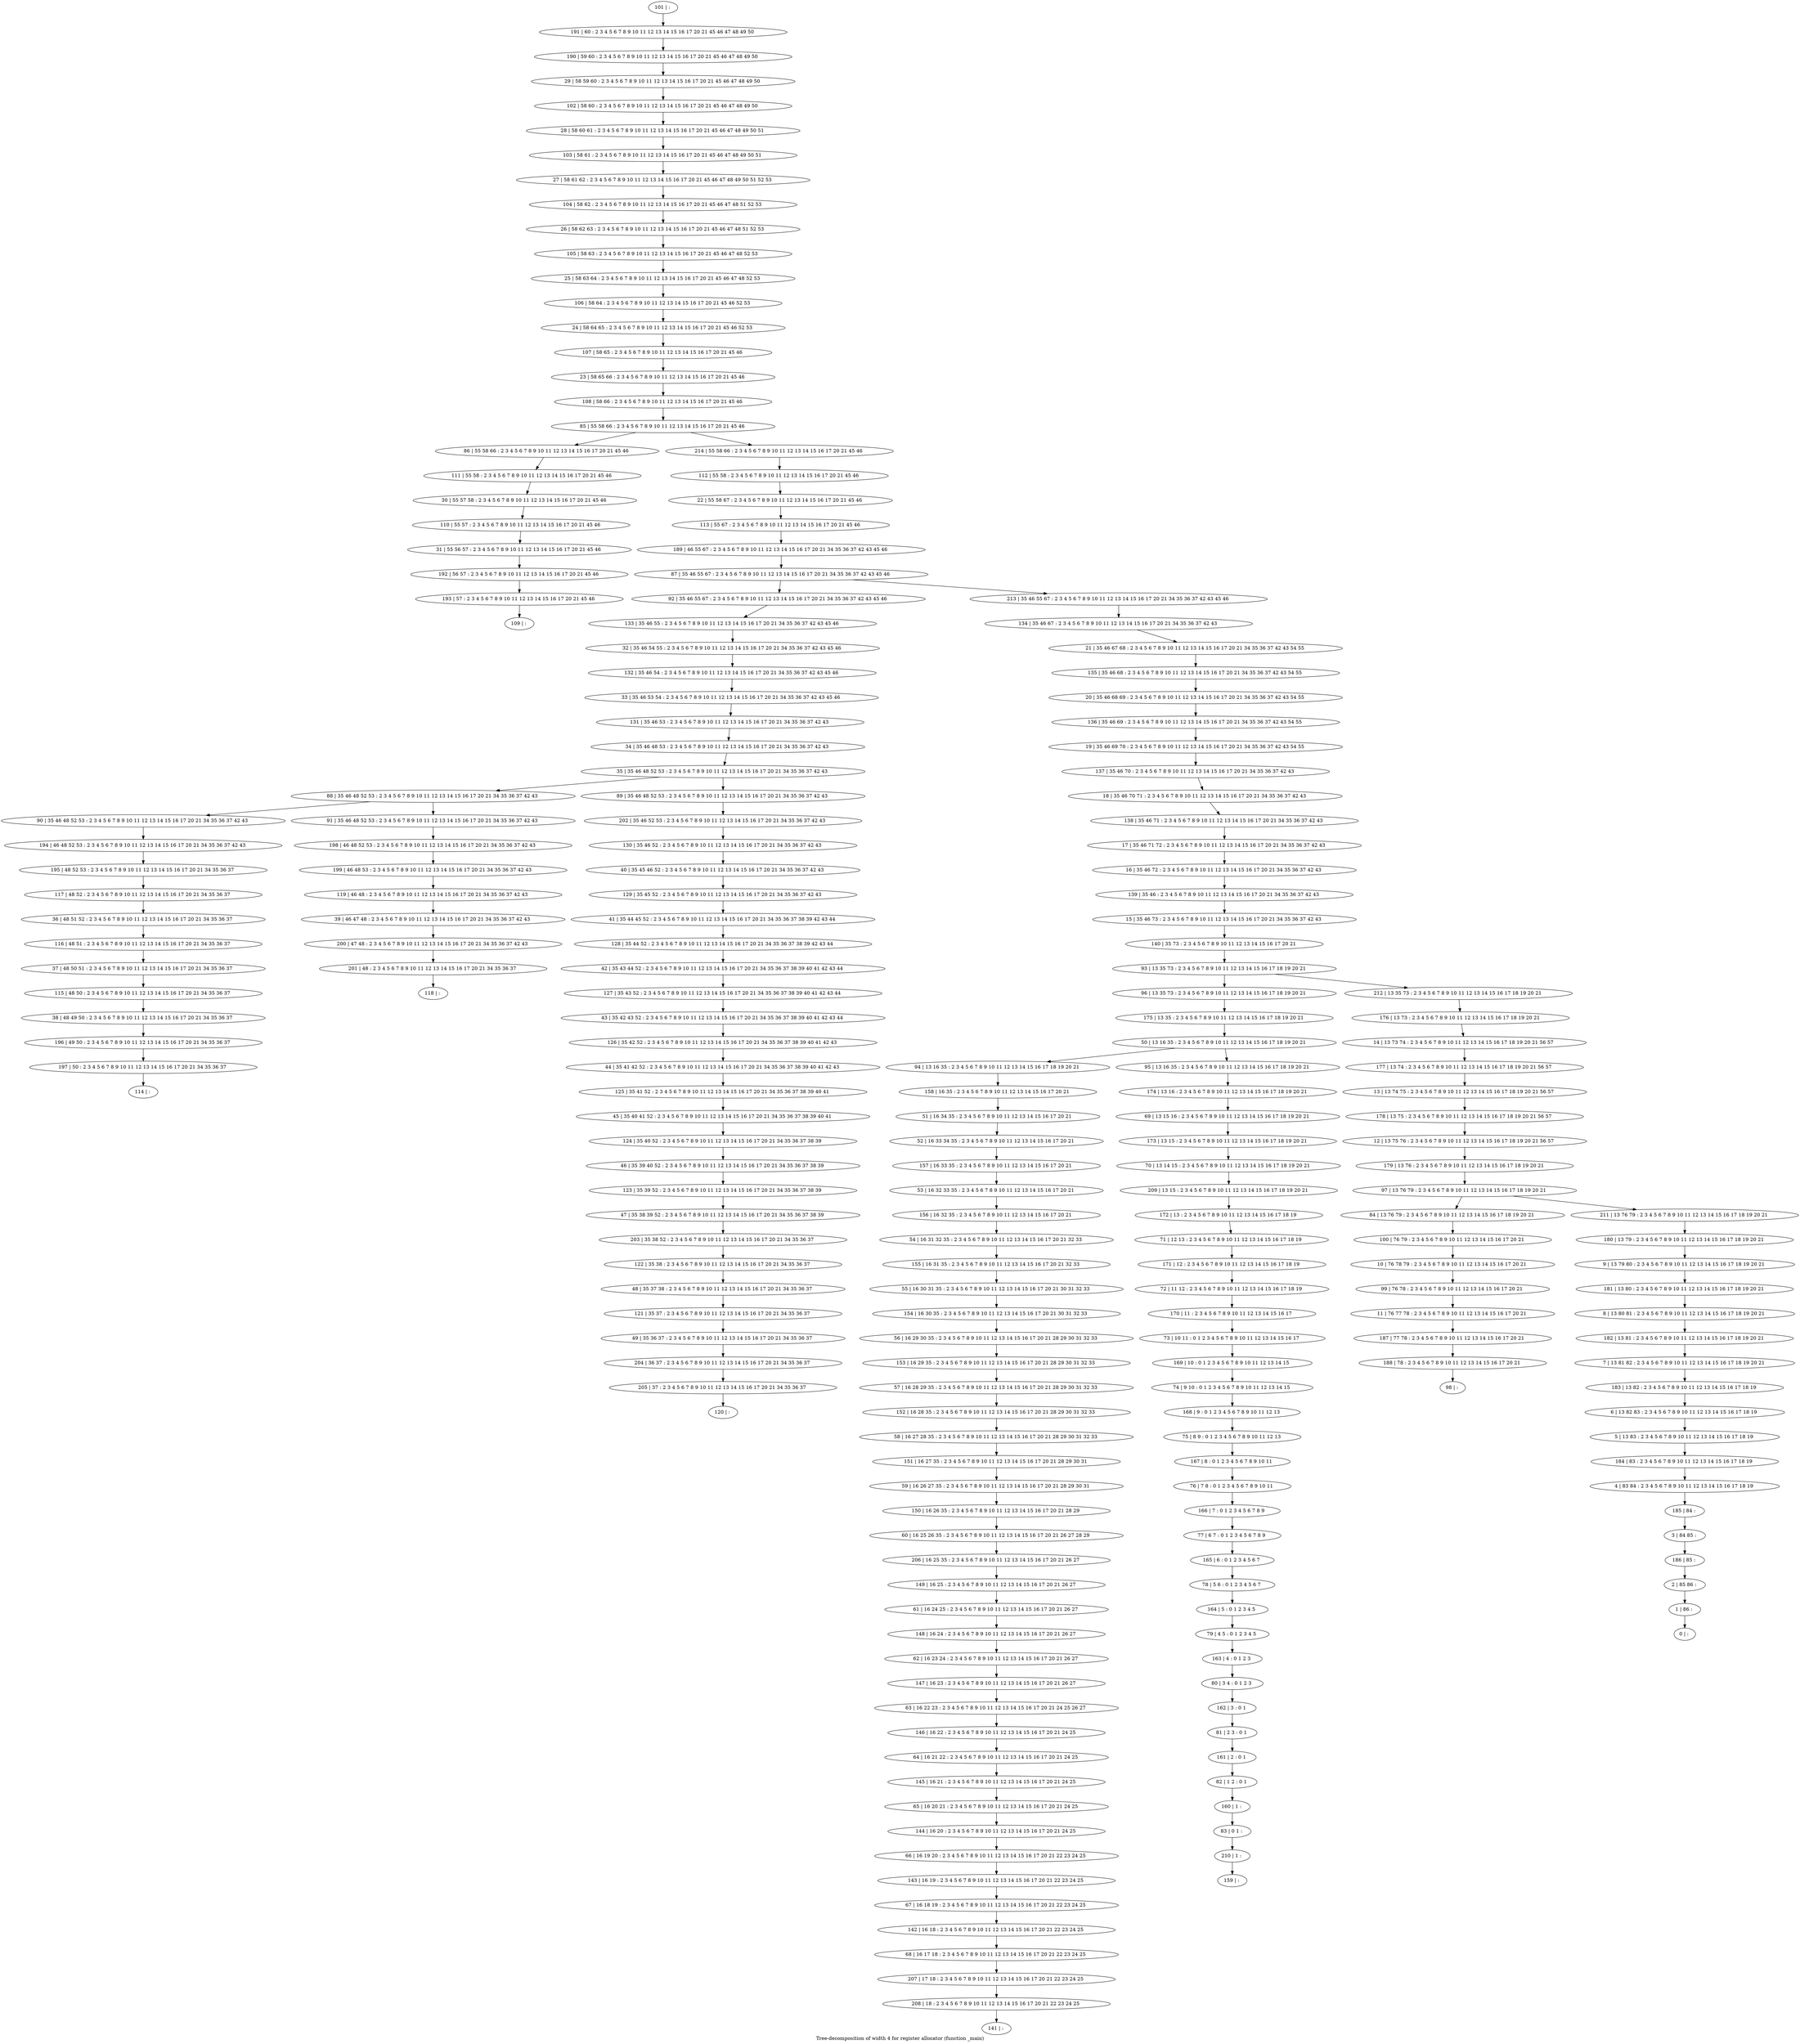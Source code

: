 digraph G {
graph [label="Tree-decomposition of width 4 for register allocator (function _main)"]
0[label="0 | : "];
1[label="1 | 86 : "];
2[label="2 | 85 86 : "];
3[label="3 | 84 85 : "];
4[label="4 | 83 84 : 2 3 4 5 6 7 8 9 10 11 12 13 14 15 16 17 18 19 "];
5[label="5 | 13 83 : 2 3 4 5 6 7 8 9 10 11 12 13 14 15 16 17 18 19 "];
6[label="6 | 13 82 83 : 2 3 4 5 6 7 8 9 10 11 12 13 14 15 16 17 18 19 "];
7[label="7 | 13 81 82 : 2 3 4 5 6 7 8 9 10 11 12 13 14 15 16 17 18 19 20 21 "];
8[label="8 | 13 80 81 : 2 3 4 5 6 7 8 9 10 11 12 13 14 15 16 17 18 19 20 21 "];
9[label="9 | 13 79 80 : 2 3 4 5 6 7 8 9 10 11 12 13 14 15 16 17 18 19 20 21 "];
10[label="10 | 76 78 79 : 2 3 4 5 6 7 8 9 10 11 12 13 14 15 16 17 20 21 "];
11[label="11 | 76 77 78 : 2 3 4 5 6 7 8 9 10 11 12 13 14 15 16 17 20 21 "];
12[label="12 | 13 75 76 : 2 3 4 5 6 7 8 9 10 11 12 13 14 15 16 17 18 19 20 21 56 57 "];
13[label="13 | 13 74 75 : 2 3 4 5 6 7 8 9 10 11 12 13 14 15 16 17 18 19 20 21 56 57 "];
14[label="14 | 13 73 74 : 2 3 4 5 6 7 8 9 10 11 12 13 14 15 16 17 18 19 20 21 56 57 "];
15[label="15 | 35 46 73 : 2 3 4 5 6 7 8 9 10 11 12 13 14 15 16 17 20 21 34 35 36 37 42 43 "];
16[label="16 | 35 46 72 : 2 3 4 5 6 7 8 9 10 11 12 13 14 15 16 17 20 21 34 35 36 37 42 43 "];
17[label="17 | 35 46 71 72 : 2 3 4 5 6 7 8 9 10 11 12 13 14 15 16 17 20 21 34 35 36 37 42 43 "];
18[label="18 | 35 46 70 71 : 2 3 4 5 6 7 8 9 10 11 12 13 14 15 16 17 20 21 34 35 36 37 42 43 "];
19[label="19 | 35 46 69 70 : 2 3 4 5 6 7 8 9 10 11 12 13 14 15 16 17 20 21 34 35 36 37 42 43 54 55 "];
20[label="20 | 35 46 68 69 : 2 3 4 5 6 7 8 9 10 11 12 13 14 15 16 17 20 21 34 35 36 37 42 43 54 55 "];
21[label="21 | 35 46 67 68 : 2 3 4 5 6 7 8 9 10 11 12 13 14 15 16 17 20 21 34 35 36 37 42 43 54 55 "];
22[label="22 | 55 58 67 : 2 3 4 5 6 7 8 9 10 11 12 13 14 15 16 17 20 21 45 46 "];
23[label="23 | 58 65 66 : 2 3 4 5 6 7 8 9 10 11 12 13 14 15 16 17 20 21 45 46 "];
24[label="24 | 58 64 65 : 2 3 4 5 6 7 8 9 10 11 12 13 14 15 16 17 20 21 45 46 52 53 "];
25[label="25 | 58 63 64 : 2 3 4 5 6 7 8 9 10 11 12 13 14 15 16 17 20 21 45 46 47 48 52 53 "];
26[label="26 | 58 62 63 : 2 3 4 5 6 7 8 9 10 11 12 13 14 15 16 17 20 21 45 46 47 48 51 52 53 "];
27[label="27 | 58 61 62 : 2 3 4 5 6 7 8 9 10 11 12 13 14 15 16 17 20 21 45 46 47 48 49 50 51 52 53 "];
28[label="28 | 58 60 61 : 2 3 4 5 6 7 8 9 10 11 12 13 14 15 16 17 20 21 45 46 47 48 49 50 51 "];
29[label="29 | 58 59 60 : 2 3 4 5 6 7 8 9 10 11 12 13 14 15 16 17 20 21 45 46 47 48 49 50 "];
30[label="30 | 55 57 58 : 2 3 4 5 6 7 8 9 10 11 12 13 14 15 16 17 20 21 45 46 "];
31[label="31 | 55 56 57 : 2 3 4 5 6 7 8 9 10 11 12 13 14 15 16 17 20 21 45 46 "];
32[label="32 | 35 46 54 55 : 2 3 4 5 6 7 8 9 10 11 12 13 14 15 16 17 20 21 34 35 36 37 42 43 45 46 "];
33[label="33 | 35 46 53 54 : 2 3 4 5 6 7 8 9 10 11 12 13 14 15 16 17 20 21 34 35 36 37 42 43 45 46 "];
34[label="34 | 35 46 48 53 : 2 3 4 5 6 7 8 9 10 11 12 13 14 15 16 17 20 21 34 35 36 37 42 43 "];
35[label="35 | 35 46 48 52 53 : 2 3 4 5 6 7 8 9 10 11 12 13 14 15 16 17 20 21 34 35 36 37 42 43 "];
36[label="36 | 48 51 52 : 2 3 4 5 6 7 8 9 10 11 12 13 14 15 16 17 20 21 34 35 36 37 "];
37[label="37 | 48 50 51 : 2 3 4 5 6 7 8 9 10 11 12 13 14 15 16 17 20 21 34 35 36 37 "];
38[label="38 | 48 49 50 : 2 3 4 5 6 7 8 9 10 11 12 13 14 15 16 17 20 21 34 35 36 37 "];
39[label="39 | 46 47 48 : 2 3 4 5 6 7 8 9 10 11 12 13 14 15 16 17 20 21 34 35 36 37 42 43 "];
40[label="40 | 35 45 46 52 : 2 3 4 5 6 7 8 9 10 11 12 13 14 15 16 17 20 21 34 35 36 37 42 43 "];
41[label="41 | 35 44 45 52 : 2 3 4 5 6 7 8 9 10 11 12 13 14 15 16 17 20 21 34 35 36 37 38 39 42 43 44 "];
42[label="42 | 35 43 44 52 : 2 3 4 5 6 7 8 9 10 11 12 13 14 15 16 17 20 21 34 35 36 37 38 39 40 41 42 43 44 "];
43[label="43 | 35 42 43 52 : 2 3 4 5 6 7 8 9 10 11 12 13 14 15 16 17 20 21 34 35 36 37 38 39 40 41 42 43 44 "];
44[label="44 | 35 41 42 52 : 2 3 4 5 6 7 8 9 10 11 12 13 14 15 16 17 20 21 34 35 36 37 38 39 40 41 42 43 "];
45[label="45 | 35 40 41 52 : 2 3 4 5 6 7 8 9 10 11 12 13 14 15 16 17 20 21 34 35 36 37 38 39 40 41 "];
46[label="46 | 35 39 40 52 : 2 3 4 5 6 7 8 9 10 11 12 13 14 15 16 17 20 21 34 35 36 37 38 39 "];
47[label="47 | 35 38 39 52 : 2 3 4 5 6 7 8 9 10 11 12 13 14 15 16 17 20 21 34 35 36 37 38 39 "];
48[label="48 | 35 37 38 : 2 3 4 5 6 7 8 9 10 11 12 13 14 15 16 17 20 21 34 35 36 37 "];
49[label="49 | 35 36 37 : 2 3 4 5 6 7 8 9 10 11 12 13 14 15 16 17 20 21 34 35 36 37 "];
50[label="50 | 13 16 35 : 2 3 4 5 6 7 8 9 10 11 12 13 14 15 16 17 18 19 20 21 "];
51[label="51 | 16 34 35 : 2 3 4 5 6 7 8 9 10 11 12 13 14 15 16 17 20 21 "];
52[label="52 | 16 33 34 35 : 2 3 4 5 6 7 8 9 10 11 12 13 14 15 16 17 20 21 "];
53[label="53 | 16 32 33 35 : 2 3 4 5 6 7 8 9 10 11 12 13 14 15 16 17 20 21 "];
54[label="54 | 16 31 32 35 : 2 3 4 5 6 7 8 9 10 11 12 13 14 15 16 17 20 21 32 33 "];
55[label="55 | 16 30 31 35 : 2 3 4 5 6 7 8 9 10 11 12 13 14 15 16 17 20 21 30 31 32 33 "];
56[label="56 | 16 29 30 35 : 2 3 4 5 6 7 8 9 10 11 12 13 14 15 16 17 20 21 28 29 30 31 32 33 "];
57[label="57 | 16 28 29 35 : 2 3 4 5 6 7 8 9 10 11 12 13 14 15 16 17 20 21 28 29 30 31 32 33 "];
58[label="58 | 16 27 28 35 : 2 3 4 5 6 7 8 9 10 11 12 13 14 15 16 17 20 21 28 29 30 31 32 33 "];
59[label="59 | 16 26 27 35 : 2 3 4 5 6 7 8 9 10 11 12 13 14 15 16 17 20 21 28 29 30 31 "];
60[label="60 | 16 25 26 35 : 2 3 4 5 6 7 8 9 10 11 12 13 14 15 16 17 20 21 26 27 28 29 "];
61[label="61 | 16 24 25 : 2 3 4 5 6 7 8 9 10 11 12 13 14 15 16 17 20 21 26 27 "];
62[label="62 | 16 23 24 : 2 3 4 5 6 7 8 9 10 11 12 13 14 15 16 17 20 21 26 27 "];
63[label="63 | 16 22 23 : 2 3 4 5 6 7 8 9 10 11 12 13 14 15 16 17 20 21 24 25 26 27 "];
64[label="64 | 16 21 22 : 2 3 4 5 6 7 8 9 10 11 12 13 14 15 16 17 20 21 24 25 "];
65[label="65 | 16 20 21 : 2 3 4 5 6 7 8 9 10 11 12 13 14 15 16 17 20 21 24 25 "];
66[label="66 | 16 19 20 : 2 3 4 5 6 7 8 9 10 11 12 13 14 15 16 17 20 21 22 23 24 25 "];
67[label="67 | 16 18 19 : 2 3 4 5 6 7 8 9 10 11 12 13 14 15 16 17 20 21 22 23 24 25 "];
68[label="68 | 16 17 18 : 2 3 4 5 6 7 8 9 10 11 12 13 14 15 16 17 20 21 22 23 24 25 "];
69[label="69 | 13 15 16 : 2 3 4 5 6 7 8 9 10 11 12 13 14 15 16 17 18 19 20 21 "];
70[label="70 | 13 14 15 : 2 3 4 5 6 7 8 9 10 11 12 13 14 15 16 17 18 19 20 21 "];
71[label="71 | 12 13 : 2 3 4 5 6 7 8 9 10 11 12 13 14 15 16 17 18 19 "];
72[label="72 | 11 12 : 2 3 4 5 6 7 8 9 10 11 12 13 14 15 16 17 18 19 "];
73[label="73 | 10 11 : 0 1 2 3 4 5 6 7 8 9 10 11 12 13 14 15 16 17 "];
74[label="74 | 9 10 : 0 1 2 3 4 5 6 7 8 9 10 11 12 13 14 15 "];
75[label="75 | 8 9 : 0 1 2 3 4 5 6 7 8 9 10 11 12 13 "];
76[label="76 | 7 8 : 0 1 2 3 4 5 6 7 8 9 10 11 "];
77[label="77 | 6 7 : 0 1 2 3 4 5 6 7 8 9 "];
78[label="78 | 5 6 : 0 1 2 3 4 5 6 7 "];
79[label="79 | 4 5 : 0 1 2 3 4 5 "];
80[label="80 | 3 4 : 0 1 2 3 "];
81[label="81 | 2 3 : 0 1 "];
82[label="82 | 1 2 : 0 1 "];
83[label="83 | 0 1 : "];
84[label="84 | 13 76 79 : 2 3 4 5 6 7 8 9 10 11 12 13 14 15 16 17 18 19 20 21 "];
85[label="85 | 55 58 66 : 2 3 4 5 6 7 8 9 10 11 12 13 14 15 16 17 20 21 45 46 "];
86[label="86 | 55 58 66 : 2 3 4 5 6 7 8 9 10 11 12 13 14 15 16 17 20 21 45 46 "];
87[label="87 | 35 46 55 67 : 2 3 4 5 6 7 8 9 10 11 12 13 14 15 16 17 20 21 34 35 36 37 42 43 45 46 "];
88[label="88 | 35 46 48 52 53 : 2 3 4 5 6 7 8 9 10 11 12 13 14 15 16 17 20 21 34 35 36 37 42 43 "];
89[label="89 | 35 46 48 52 53 : 2 3 4 5 6 7 8 9 10 11 12 13 14 15 16 17 20 21 34 35 36 37 42 43 "];
90[label="90 | 35 46 48 52 53 : 2 3 4 5 6 7 8 9 10 11 12 13 14 15 16 17 20 21 34 35 36 37 42 43 "];
91[label="91 | 35 46 48 52 53 : 2 3 4 5 6 7 8 9 10 11 12 13 14 15 16 17 20 21 34 35 36 37 42 43 "];
92[label="92 | 35 46 55 67 : 2 3 4 5 6 7 8 9 10 11 12 13 14 15 16 17 20 21 34 35 36 37 42 43 45 46 "];
93[label="93 | 13 35 73 : 2 3 4 5 6 7 8 9 10 11 12 13 14 15 16 17 18 19 20 21 "];
94[label="94 | 13 16 35 : 2 3 4 5 6 7 8 9 10 11 12 13 14 15 16 17 18 19 20 21 "];
95[label="95 | 13 16 35 : 2 3 4 5 6 7 8 9 10 11 12 13 14 15 16 17 18 19 20 21 "];
96[label="96 | 13 35 73 : 2 3 4 5 6 7 8 9 10 11 12 13 14 15 16 17 18 19 20 21 "];
97[label="97 | 13 76 79 : 2 3 4 5 6 7 8 9 10 11 12 13 14 15 16 17 18 19 20 21 "];
98[label="98 | : "];
99[label="99 | 76 78 : 2 3 4 5 6 7 8 9 10 11 12 13 14 15 16 17 20 21 "];
100[label="100 | 76 79 : 2 3 4 5 6 7 8 9 10 11 12 13 14 15 16 17 20 21 "];
101[label="101 | : "];
102[label="102 | 58 60 : 2 3 4 5 6 7 8 9 10 11 12 13 14 15 16 17 20 21 45 46 47 48 49 50 "];
103[label="103 | 58 61 : 2 3 4 5 6 7 8 9 10 11 12 13 14 15 16 17 20 21 45 46 47 48 49 50 51 "];
104[label="104 | 58 62 : 2 3 4 5 6 7 8 9 10 11 12 13 14 15 16 17 20 21 45 46 47 48 51 52 53 "];
105[label="105 | 58 63 : 2 3 4 5 6 7 8 9 10 11 12 13 14 15 16 17 20 21 45 46 47 48 52 53 "];
106[label="106 | 58 64 : 2 3 4 5 6 7 8 9 10 11 12 13 14 15 16 17 20 21 45 46 52 53 "];
107[label="107 | 58 65 : 2 3 4 5 6 7 8 9 10 11 12 13 14 15 16 17 20 21 45 46 "];
108[label="108 | 58 66 : 2 3 4 5 6 7 8 9 10 11 12 13 14 15 16 17 20 21 45 46 "];
109[label="109 | : "];
110[label="110 | 55 57 : 2 3 4 5 6 7 8 9 10 11 12 13 14 15 16 17 20 21 45 46 "];
111[label="111 | 55 58 : 2 3 4 5 6 7 8 9 10 11 12 13 14 15 16 17 20 21 45 46 "];
112[label="112 | 55 58 : 2 3 4 5 6 7 8 9 10 11 12 13 14 15 16 17 20 21 45 46 "];
113[label="113 | 55 67 : 2 3 4 5 6 7 8 9 10 11 12 13 14 15 16 17 20 21 45 46 "];
114[label="114 | : "];
115[label="115 | 48 50 : 2 3 4 5 6 7 8 9 10 11 12 13 14 15 16 17 20 21 34 35 36 37 "];
116[label="116 | 48 51 : 2 3 4 5 6 7 8 9 10 11 12 13 14 15 16 17 20 21 34 35 36 37 "];
117[label="117 | 48 52 : 2 3 4 5 6 7 8 9 10 11 12 13 14 15 16 17 20 21 34 35 36 37 "];
118[label="118 | : "];
119[label="119 | 46 48 : 2 3 4 5 6 7 8 9 10 11 12 13 14 15 16 17 20 21 34 35 36 37 42 43 "];
120[label="120 | : "];
121[label="121 | 35 37 : 2 3 4 5 6 7 8 9 10 11 12 13 14 15 16 17 20 21 34 35 36 37 "];
122[label="122 | 35 38 : 2 3 4 5 6 7 8 9 10 11 12 13 14 15 16 17 20 21 34 35 36 37 "];
123[label="123 | 35 39 52 : 2 3 4 5 6 7 8 9 10 11 12 13 14 15 16 17 20 21 34 35 36 37 38 39 "];
124[label="124 | 35 40 52 : 2 3 4 5 6 7 8 9 10 11 12 13 14 15 16 17 20 21 34 35 36 37 38 39 "];
125[label="125 | 35 41 52 : 2 3 4 5 6 7 8 9 10 11 12 13 14 15 16 17 20 21 34 35 36 37 38 39 40 41 "];
126[label="126 | 35 42 52 : 2 3 4 5 6 7 8 9 10 11 12 13 14 15 16 17 20 21 34 35 36 37 38 39 40 41 42 43 "];
127[label="127 | 35 43 52 : 2 3 4 5 6 7 8 9 10 11 12 13 14 15 16 17 20 21 34 35 36 37 38 39 40 41 42 43 44 "];
128[label="128 | 35 44 52 : 2 3 4 5 6 7 8 9 10 11 12 13 14 15 16 17 20 21 34 35 36 37 38 39 42 43 44 "];
129[label="129 | 35 45 52 : 2 3 4 5 6 7 8 9 10 11 12 13 14 15 16 17 20 21 34 35 36 37 42 43 "];
130[label="130 | 35 46 52 : 2 3 4 5 6 7 8 9 10 11 12 13 14 15 16 17 20 21 34 35 36 37 42 43 "];
131[label="131 | 35 46 53 : 2 3 4 5 6 7 8 9 10 11 12 13 14 15 16 17 20 21 34 35 36 37 42 43 "];
132[label="132 | 35 46 54 : 2 3 4 5 6 7 8 9 10 11 12 13 14 15 16 17 20 21 34 35 36 37 42 43 45 46 "];
133[label="133 | 35 46 55 : 2 3 4 5 6 7 8 9 10 11 12 13 14 15 16 17 20 21 34 35 36 37 42 43 45 46 "];
134[label="134 | 35 46 67 : 2 3 4 5 6 7 8 9 10 11 12 13 14 15 16 17 20 21 34 35 36 37 42 43 "];
135[label="135 | 35 46 68 : 2 3 4 5 6 7 8 9 10 11 12 13 14 15 16 17 20 21 34 35 36 37 42 43 54 55 "];
136[label="136 | 35 46 69 : 2 3 4 5 6 7 8 9 10 11 12 13 14 15 16 17 20 21 34 35 36 37 42 43 54 55 "];
137[label="137 | 35 46 70 : 2 3 4 5 6 7 8 9 10 11 12 13 14 15 16 17 20 21 34 35 36 37 42 43 "];
138[label="138 | 35 46 71 : 2 3 4 5 6 7 8 9 10 11 12 13 14 15 16 17 20 21 34 35 36 37 42 43 "];
139[label="139 | 35 46 : 2 3 4 5 6 7 8 9 10 11 12 13 14 15 16 17 20 21 34 35 36 37 42 43 "];
140[label="140 | 35 73 : 2 3 4 5 6 7 8 9 10 11 12 13 14 15 16 17 20 21 "];
141[label="141 | : "];
142[label="142 | 16 18 : 2 3 4 5 6 7 8 9 10 11 12 13 14 15 16 17 20 21 22 23 24 25 "];
143[label="143 | 16 19 : 2 3 4 5 6 7 8 9 10 11 12 13 14 15 16 17 20 21 22 23 24 25 "];
144[label="144 | 16 20 : 2 3 4 5 6 7 8 9 10 11 12 13 14 15 16 17 20 21 24 25 "];
145[label="145 | 16 21 : 2 3 4 5 6 7 8 9 10 11 12 13 14 15 16 17 20 21 24 25 "];
146[label="146 | 16 22 : 2 3 4 5 6 7 8 9 10 11 12 13 14 15 16 17 20 21 24 25 "];
147[label="147 | 16 23 : 2 3 4 5 6 7 8 9 10 11 12 13 14 15 16 17 20 21 26 27 "];
148[label="148 | 16 24 : 2 3 4 5 6 7 8 9 10 11 12 13 14 15 16 17 20 21 26 27 "];
149[label="149 | 16 25 : 2 3 4 5 6 7 8 9 10 11 12 13 14 15 16 17 20 21 26 27 "];
150[label="150 | 16 26 35 : 2 3 4 5 6 7 8 9 10 11 12 13 14 15 16 17 20 21 28 29 "];
151[label="151 | 16 27 35 : 2 3 4 5 6 7 8 9 10 11 12 13 14 15 16 17 20 21 28 29 30 31 "];
152[label="152 | 16 28 35 : 2 3 4 5 6 7 8 9 10 11 12 13 14 15 16 17 20 21 28 29 30 31 32 33 "];
153[label="153 | 16 29 35 : 2 3 4 5 6 7 8 9 10 11 12 13 14 15 16 17 20 21 28 29 30 31 32 33 "];
154[label="154 | 16 30 35 : 2 3 4 5 6 7 8 9 10 11 12 13 14 15 16 17 20 21 30 31 32 33 "];
155[label="155 | 16 31 35 : 2 3 4 5 6 7 8 9 10 11 12 13 14 15 16 17 20 21 32 33 "];
156[label="156 | 16 32 35 : 2 3 4 5 6 7 8 9 10 11 12 13 14 15 16 17 20 21 "];
157[label="157 | 16 33 35 : 2 3 4 5 6 7 8 9 10 11 12 13 14 15 16 17 20 21 "];
158[label="158 | 16 35 : 2 3 4 5 6 7 8 9 10 11 12 13 14 15 16 17 20 21 "];
159[label="159 | : "];
160[label="160 | 1 : "];
161[label="161 | 2 : 0 1 "];
162[label="162 | 3 : 0 1 "];
163[label="163 | 4 : 0 1 2 3 "];
164[label="164 | 5 : 0 1 2 3 4 5 "];
165[label="165 | 6 : 0 1 2 3 4 5 6 7 "];
166[label="166 | 7 : 0 1 2 3 4 5 6 7 8 9 "];
167[label="167 | 8 : 0 1 2 3 4 5 6 7 8 9 10 11 "];
168[label="168 | 9 : 0 1 2 3 4 5 6 7 8 9 10 11 12 13 "];
169[label="169 | 10 : 0 1 2 3 4 5 6 7 8 9 10 11 12 13 14 15 "];
170[label="170 | 11 : 2 3 4 5 6 7 8 9 10 11 12 13 14 15 16 17 "];
171[label="171 | 12 : 2 3 4 5 6 7 8 9 10 11 12 13 14 15 16 17 18 19 "];
172[label="172 | 13 : 2 3 4 5 6 7 8 9 10 11 12 13 14 15 16 17 18 19 "];
173[label="173 | 13 15 : 2 3 4 5 6 7 8 9 10 11 12 13 14 15 16 17 18 19 20 21 "];
174[label="174 | 13 16 : 2 3 4 5 6 7 8 9 10 11 12 13 14 15 16 17 18 19 20 21 "];
175[label="175 | 13 35 : 2 3 4 5 6 7 8 9 10 11 12 13 14 15 16 17 18 19 20 21 "];
176[label="176 | 13 73 : 2 3 4 5 6 7 8 9 10 11 12 13 14 15 16 17 18 19 20 21 "];
177[label="177 | 13 74 : 2 3 4 5 6 7 8 9 10 11 12 13 14 15 16 17 18 19 20 21 56 57 "];
178[label="178 | 13 75 : 2 3 4 5 6 7 8 9 10 11 12 13 14 15 16 17 18 19 20 21 56 57 "];
179[label="179 | 13 76 : 2 3 4 5 6 7 8 9 10 11 12 13 14 15 16 17 18 19 20 21 "];
180[label="180 | 13 79 : 2 3 4 5 6 7 8 9 10 11 12 13 14 15 16 17 18 19 20 21 "];
181[label="181 | 13 80 : 2 3 4 5 6 7 8 9 10 11 12 13 14 15 16 17 18 19 20 21 "];
182[label="182 | 13 81 : 2 3 4 5 6 7 8 9 10 11 12 13 14 15 16 17 18 19 20 21 "];
183[label="183 | 13 82 : 2 3 4 5 6 7 8 9 10 11 12 13 14 15 16 17 18 19 "];
184[label="184 | 83 : 2 3 4 5 6 7 8 9 10 11 12 13 14 15 16 17 18 19 "];
185[label="185 | 84 : "];
186[label="186 | 85 : "];
187[label="187 | 77 78 : 2 3 4 5 6 7 8 9 10 11 12 13 14 15 16 17 20 21 "];
188[label="188 | 78 : 2 3 4 5 6 7 8 9 10 11 12 13 14 15 16 17 20 21 "];
189[label="189 | 46 55 67 : 2 3 4 5 6 7 8 9 10 11 12 13 14 15 16 17 20 21 34 35 36 37 42 43 45 46 "];
190[label="190 | 59 60 : 2 3 4 5 6 7 8 9 10 11 12 13 14 15 16 17 20 21 45 46 47 48 49 50 "];
191[label="191 | 60 : 2 3 4 5 6 7 8 9 10 11 12 13 14 15 16 17 20 21 45 46 47 48 49 50 "];
192[label="192 | 56 57 : 2 3 4 5 6 7 8 9 10 11 12 13 14 15 16 17 20 21 45 46 "];
193[label="193 | 57 : 2 3 4 5 6 7 8 9 10 11 12 13 14 15 16 17 20 21 45 46 "];
194[label="194 | 46 48 52 53 : 2 3 4 5 6 7 8 9 10 11 12 13 14 15 16 17 20 21 34 35 36 37 42 43 "];
195[label="195 | 48 52 53 : 2 3 4 5 6 7 8 9 10 11 12 13 14 15 16 17 20 21 34 35 36 37 "];
196[label="196 | 49 50 : 2 3 4 5 6 7 8 9 10 11 12 13 14 15 16 17 20 21 34 35 36 37 "];
197[label="197 | 50 : 2 3 4 5 6 7 8 9 10 11 12 13 14 15 16 17 20 21 34 35 36 37 "];
198[label="198 | 46 48 52 53 : 2 3 4 5 6 7 8 9 10 11 12 13 14 15 16 17 20 21 34 35 36 37 42 43 "];
199[label="199 | 46 48 53 : 2 3 4 5 6 7 8 9 10 11 12 13 14 15 16 17 20 21 34 35 36 37 42 43 "];
200[label="200 | 47 48 : 2 3 4 5 6 7 8 9 10 11 12 13 14 15 16 17 20 21 34 35 36 37 42 43 "];
201[label="201 | 48 : 2 3 4 5 6 7 8 9 10 11 12 13 14 15 16 17 20 21 34 35 36 37 "];
202[label="202 | 35 46 52 53 : 2 3 4 5 6 7 8 9 10 11 12 13 14 15 16 17 20 21 34 35 36 37 42 43 "];
203[label="203 | 35 38 52 : 2 3 4 5 6 7 8 9 10 11 12 13 14 15 16 17 20 21 34 35 36 37 "];
204[label="204 | 36 37 : 2 3 4 5 6 7 8 9 10 11 12 13 14 15 16 17 20 21 34 35 36 37 "];
205[label="205 | 37 : 2 3 4 5 6 7 8 9 10 11 12 13 14 15 16 17 20 21 34 35 36 37 "];
206[label="206 | 16 25 35 : 2 3 4 5 6 7 8 9 10 11 12 13 14 15 16 17 20 21 26 27 "];
207[label="207 | 17 18 : 2 3 4 5 6 7 8 9 10 11 12 13 14 15 16 17 20 21 22 23 24 25 "];
208[label="208 | 18 : 2 3 4 5 6 7 8 9 10 11 12 13 14 15 16 17 20 21 22 23 24 25 "];
209[label="209 | 13 15 : 2 3 4 5 6 7 8 9 10 11 12 13 14 15 16 17 18 19 20 21 "];
210[label="210 | 1 : "];
211[label="211 | 13 76 79 : 2 3 4 5 6 7 8 9 10 11 12 13 14 15 16 17 18 19 20 21 "];
212[label="212 | 13 35 73 : 2 3 4 5 6 7 8 9 10 11 12 13 14 15 16 17 18 19 20 21 "];
213[label="213 | 35 46 55 67 : 2 3 4 5 6 7 8 9 10 11 12 13 14 15 16 17 20 21 34 35 36 37 42 43 45 46 "];
214[label="214 | 55 58 66 : 2 3 4 5 6 7 8 9 10 11 12 13 14 15 16 17 20 21 45 46 "];
34->35 ;
51->52 ;
35->88 ;
35->89 ;
88->90 ;
88->91 ;
50->94 ;
50->95 ;
99->11 ;
10->99 ;
100->10 ;
84->100 ;
110->31 ;
30->110 ;
111->30 ;
86->111 ;
115->38 ;
37->115 ;
116->37 ;
36->116 ;
117->36 ;
119->39 ;
121->49 ;
48->121 ;
122->48 ;
123->47 ;
46->123 ;
124->46 ;
45->124 ;
125->45 ;
44->125 ;
126->44 ;
43->126 ;
127->43 ;
42->127 ;
128->42 ;
41->128 ;
129->41 ;
40->129 ;
130->40 ;
131->34 ;
33->131 ;
132->33 ;
32->132 ;
133->32 ;
92->133 ;
142->68 ;
67->142 ;
143->67 ;
66->143 ;
144->66 ;
65->144 ;
145->65 ;
64->145 ;
146->64 ;
63->146 ;
147->63 ;
62->147 ;
148->62 ;
61->148 ;
149->61 ;
150->60 ;
59->150 ;
151->59 ;
58->151 ;
152->58 ;
57->152 ;
153->57 ;
56->153 ;
154->56 ;
55->154 ;
155->55 ;
54->155 ;
156->54 ;
53->156 ;
157->53 ;
52->157 ;
158->51 ;
94->158 ;
160->83 ;
82->160 ;
161->82 ;
81->161 ;
162->81 ;
80->162 ;
163->80 ;
79->163 ;
164->79 ;
78->164 ;
165->78 ;
77->165 ;
166->77 ;
76->166 ;
167->76 ;
75->167 ;
168->75 ;
74->168 ;
169->74 ;
73->169 ;
170->73 ;
72->170 ;
171->72 ;
71->171 ;
172->71 ;
173->70 ;
69->173 ;
174->69 ;
95->174 ;
175->50 ;
96->175 ;
11->187 ;
188->98 ;
187->188 ;
31->192 ;
193->109 ;
192->193 ;
90->194 ;
195->117 ;
194->195 ;
38->196 ;
197->114 ;
196->197 ;
91->198 ;
199->119 ;
198->199 ;
39->200 ;
201->118 ;
200->201 ;
202->130 ;
89->202 ;
203->122 ;
47->203 ;
49->204 ;
205->120 ;
204->205 ;
206->149 ;
60->206 ;
68->207 ;
208->141 ;
207->208 ;
209->172 ;
70->209 ;
210->159 ;
83->210 ;
101->191 ;
191->190 ;
190->29 ;
29->102 ;
102->28 ;
28->103 ;
103->27 ;
27->104 ;
104->26 ;
26->105 ;
105->25 ;
25->106 ;
106->24 ;
24->107 ;
107->23 ;
23->108 ;
108->85 ;
112->22 ;
22->113 ;
113->189 ;
189->87 ;
134->21 ;
21->135 ;
135->20 ;
20->136 ;
136->19 ;
19->137 ;
137->18 ;
18->138 ;
138->17 ;
17->16 ;
16->139 ;
139->15 ;
15->140 ;
140->93 ;
176->14 ;
14->177 ;
177->13 ;
13->178 ;
178->12 ;
12->179 ;
179->97 ;
180->9 ;
9->181 ;
181->8 ;
8->182 ;
182->7 ;
7->183 ;
183->6 ;
6->5 ;
5->184 ;
184->4 ;
4->185 ;
185->3 ;
3->186 ;
186->2 ;
2->1 ;
1->0 ;
211->180 ;
212->176 ;
213->134 ;
214->112 ;
97->84 ;
97->211 ;
93->96 ;
93->212 ;
87->92 ;
87->213 ;
85->86 ;
85->214 ;
}
